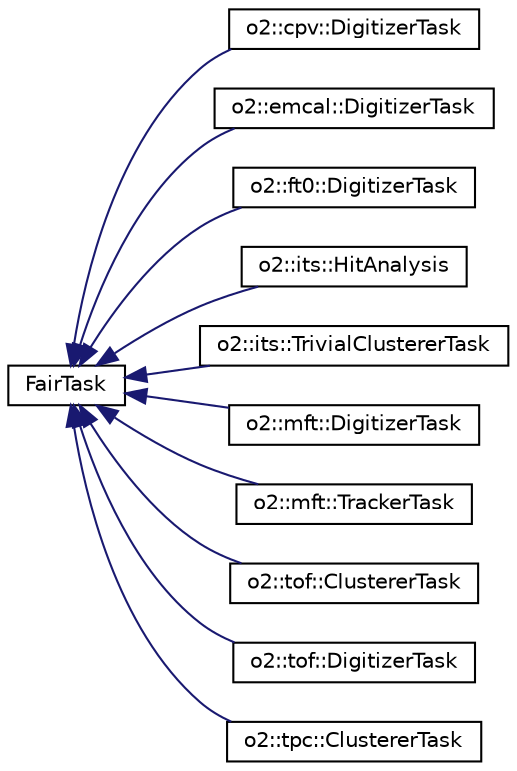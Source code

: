 digraph "Graphical Class Hierarchy"
{
 // INTERACTIVE_SVG=YES
  bgcolor="transparent";
  edge [fontname="Helvetica",fontsize="10",labelfontname="Helvetica",labelfontsize="10"];
  node [fontname="Helvetica",fontsize="10",shape=record];
  rankdir="LR";
  Node0 [label="FairTask",height=0.2,width=0.4,color="black",URL="$d2/d9e/classFairTask.html"];
  Node0 -> Node1 [dir="back",color="midnightblue",fontsize="10",style="solid",fontname="Helvetica"];
  Node1 [label="o2::cpv::DigitizerTask",height=0.2,width=0.4,color="black",URL="$d7/dd8/classo2_1_1cpv_1_1DigitizerTask.html"];
  Node0 -> Node2 [dir="back",color="midnightblue",fontsize="10",style="solid",fontname="Helvetica"];
  Node2 [label="o2::emcal::DigitizerTask",height=0.2,width=0.4,color="black",URL="$d1/d1d/classo2_1_1emcal_1_1DigitizerTask.html"];
  Node0 -> Node3 [dir="back",color="midnightblue",fontsize="10",style="solid",fontname="Helvetica"];
  Node3 [label="o2::ft0::DigitizerTask",height=0.2,width=0.4,color="black",URL="$d5/d85/classo2_1_1ft0_1_1DigitizerTask.html"];
  Node0 -> Node4 [dir="back",color="midnightblue",fontsize="10",style="solid",fontname="Helvetica"];
  Node4 [label="o2::its::HitAnalysis",height=0.2,width=0.4,color="black",URL="$db/db5/classo2_1_1its_1_1HitAnalysis.html"];
  Node0 -> Node5 [dir="back",color="midnightblue",fontsize="10",style="solid",fontname="Helvetica"];
  Node5 [label="o2::its::TrivialClustererTask",height=0.2,width=0.4,color="black",URL="$d4/d8d/classo2_1_1its_1_1TrivialClustererTask.html"];
  Node0 -> Node6 [dir="back",color="midnightblue",fontsize="10",style="solid",fontname="Helvetica"];
  Node6 [label="o2::mft::DigitizerTask",height=0.2,width=0.4,color="black",URL="$df/d23/classo2_1_1mft_1_1DigitizerTask.html"];
  Node0 -> Node7 [dir="back",color="midnightblue",fontsize="10",style="solid",fontname="Helvetica"];
  Node7 [label="o2::mft::TrackerTask",height=0.2,width=0.4,color="black",URL="$d0/d8a/classo2_1_1mft_1_1TrackerTask.html"];
  Node0 -> Node8 [dir="back",color="midnightblue",fontsize="10",style="solid",fontname="Helvetica"];
  Node8 [label="o2::tof::ClustererTask",height=0.2,width=0.4,color="black",URL="$d0/dc6/classo2_1_1tof_1_1ClustererTask.html"];
  Node0 -> Node9 [dir="back",color="midnightblue",fontsize="10",style="solid",fontname="Helvetica"];
  Node9 [label="o2::tof::DigitizerTask",height=0.2,width=0.4,color="black",URL="$d0/dad/classo2_1_1tof_1_1DigitizerTask.html"];
  Node0 -> Node10 [dir="back",color="midnightblue",fontsize="10",style="solid",fontname="Helvetica"];
  Node10 [label="o2::tpc::ClustererTask",height=0.2,width=0.4,color="black",URL="$db/dc7/classo2_1_1tpc_1_1ClustererTask.html"];
}
